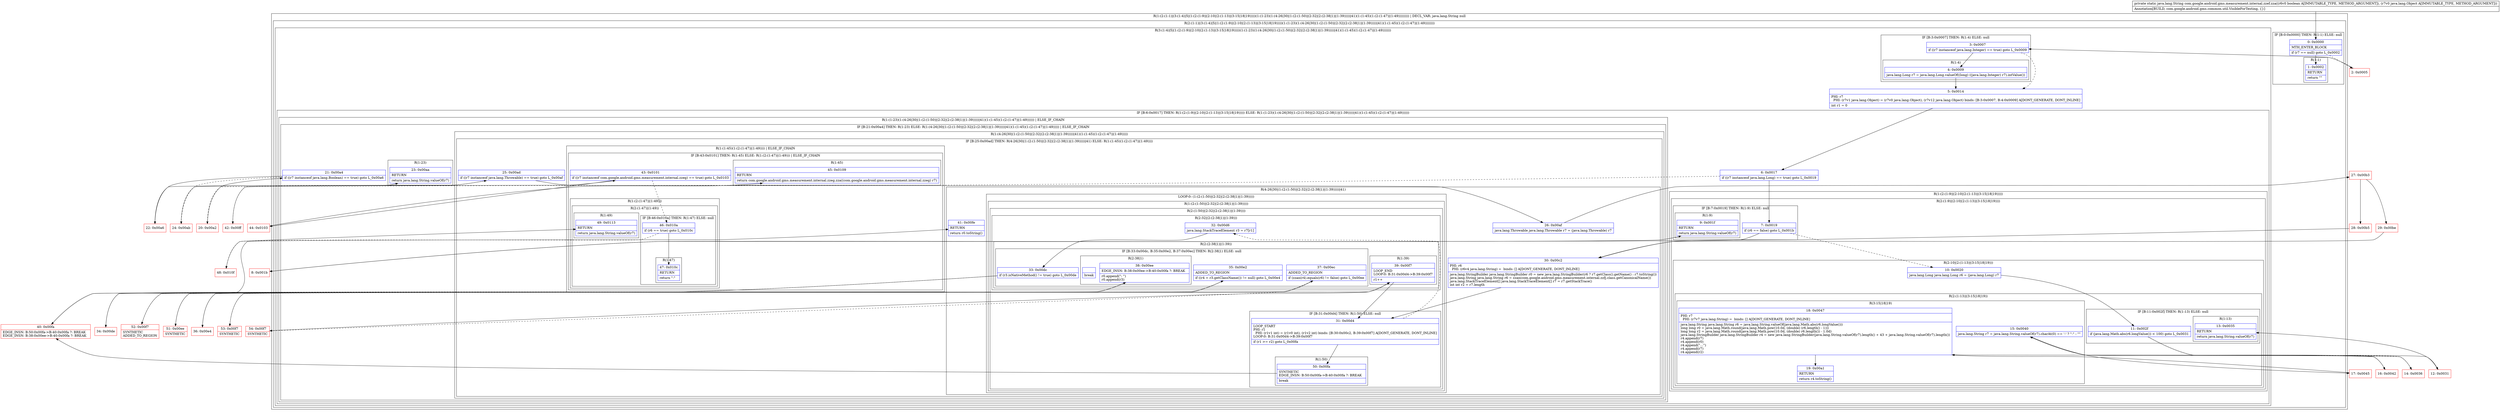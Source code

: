 digraph "CFG forcom.google.android.gms.measurement.internal.zzef.zza(ZLjava\/lang\/Object;)Ljava\/lang\/String;" {
subgraph cluster_Region_659903737 {
label = "R(1:(2:(1:1)|(3:(1:4)|5|(1:(2:(1:9)|(2:10|(2:(1:13)|(3:15|18|19)))))(1:(1:23)(1:(4:26|30|(1:(2:(1:50)|(2:32|(2:(2:38|1)|(1:39)))))|41)(1:(1:45)(1:(2:(1:47)|(1:49))))))))) | DECL_VAR: java.lang.String null\l";
node [shape=record,color=blue];
subgraph cluster_Region_1613841987 {
label = "R(2:(1:1)|(3:(1:4)|5|(1:(2:(1:9)|(2:10|(2:(1:13)|(3:15|18|19)))))(1:(1:23)(1:(4:26|30|(1:(2:(1:50)|(2:32|(2:(2:38|1)|(1:39)))))|41)(1:(1:45)(1:(2:(1:47)|(1:49))))))))";
node [shape=record,color=blue];
subgraph cluster_IfRegion_371089234 {
label = "IF [B:0:0x0000] THEN: R(1:1) ELSE: null";
node [shape=record,color=blue];
Node_0 [shape=record,label="{0\:\ 0x0000|MTH_ENTER_BLOCK\l|if (r7 == null) goto L_0x0002\l}"];
subgraph cluster_Region_1737361632 {
label = "R(1:1)";
node [shape=record,color=blue];
Node_1 [shape=record,label="{1\:\ 0x0002|RETURN\l|return \"\"\l}"];
}
}
subgraph cluster_Region_163933782 {
label = "R(3:(1:4)|5|(1:(2:(1:9)|(2:10|(2:(1:13)|(3:15|18|19)))))(1:(1:23)(1:(4:26|30|(1:(2:(1:50)|(2:32|(2:(2:38|1)|(1:39)))))|41)(1:(1:45)(1:(2:(1:47)|(1:49)))))))";
node [shape=record,color=blue];
subgraph cluster_IfRegion_1794206324 {
label = "IF [B:3:0x0007] THEN: R(1:4) ELSE: null";
node [shape=record,color=blue];
Node_3 [shape=record,label="{3\:\ 0x0007|if ((r7 instanceof java.lang.Integer) == true) goto L_0x0009\l}"];
subgraph cluster_Region_9972279 {
label = "R(1:4)";
node [shape=record,color=blue];
Node_4 [shape=record,label="{4\:\ 0x0009|java.lang.Long r7 = java.lang.Long.valueOf((long) ((java.lang.Integer) r7).intValue())\l}"];
}
}
Node_5 [shape=record,label="{5\:\ 0x0014|PHI: r7 \l  PHI: (r7v1 java.lang.Object) = (r7v0 java.lang.Object), (r7v12 java.lang.Object) binds: [B:3:0x0007, B:4:0x0009] A[DONT_GENERATE, DONT_INLINE]\l|int r1 = 0\l}"];
subgraph cluster_IfRegion_1687687609 {
label = "IF [B:6:0x0017] THEN: R(1:(2:(1:9)|(2:10|(2:(1:13)|(3:15|18|19))))) ELSE: R(1:(1:23)(1:(4:26|30|(1:(2:(1:50)|(2:32|(2:(2:38|1)|(1:39)))))|41)(1:(1:45)(1:(2:(1:47)|(1:49))))))";
node [shape=record,color=blue];
Node_6 [shape=record,label="{6\:\ 0x0017|if ((r7 instanceof java.lang.Long) == true) goto L_0x0019\l}"];
subgraph cluster_Region_1934023874 {
label = "R(1:(2:(1:9)|(2:10|(2:(1:13)|(3:15|18|19)))))";
node [shape=record,color=blue];
subgraph cluster_Region_310753812 {
label = "R(2:(1:9)|(2:10|(2:(1:13)|(3:15|18|19))))";
node [shape=record,color=blue];
subgraph cluster_IfRegion_1393419233 {
label = "IF [B:7:0x0019] THEN: R(1:9) ELSE: null";
node [shape=record,color=blue];
Node_7 [shape=record,label="{7\:\ 0x0019|if (r6 == false) goto L_0x001b\l}"];
subgraph cluster_Region_2008819168 {
label = "R(1:9)";
node [shape=record,color=blue];
Node_9 [shape=record,label="{9\:\ 0x001f|RETURN\l|return java.lang.String.valueOf(r7)\l}"];
}
}
subgraph cluster_Region_1917680607 {
label = "R(2:10|(2:(1:13)|(3:15|18|19)))";
node [shape=record,color=blue];
Node_10 [shape=record,label="{10\:\ 0x0020|java.lang.Long java.lang.Long r6 = (java.lang.Long) r7\l}"];
subgraph cluster_Region_844715801 {
label = "R(2:(1:13)|(3:15|18|19))";
node [shape=record,color=blue];
subgraph cluster_IfRegion_565732718 {
label = "IF [B:11:0x002f] THEN: R(1:13) ELSE: null";
node [shape=record,color=blue];
Node_11 [shape=record,label="{11\:\ 0x002f|if (java.lang.Math.abs(r6.longValue()) \< 100) goto L_0x0031\l}"];
subgraph cluster_Region_221449820 {
label = "R(1:13)";
node [shape=record,color=blue];
Node_13 [shape=record,label="{13\:\ 0x0035|RETURN\l|return java.lang.String.valueOf(r7)\l}"];
}
}
subgraph cluster_Region_267745480 {
label = "R(3:15|18|19)";
node [shape=record,color=blue];
Node_15 [shape=record,label="{15\:\ 0x0040|java.lang.String r7 = java.lang.String.valueOf(r7).charAt(0) == '\-' ? \"\-\" : \"\"\l}"];
Node_18 [shape=record,label="{18\:\ 0x0047|PHI: r7 \l  PHI: (r7v7 java.lang.String) =  binds: [] A[DONT_GENERATE, DONT_INLINE]\l|java.lang.String java.lang.String r6 = java.lang.String.valueOf(java.lang.Math.abs(r6.longValue()))\llong long r0 = java.lang.Math.round(java.lang.Math.pow(10.0d, (double) (r6.length() \- 1)))\llong long r2 = java.lang.Math.round(java.lang.Math.pow(10.0d, (double) r6.length()) \- 1.0d)\ljava.lang.StringBuilder java.lang.StringBuilder r4 = new java.lang.StringBuilder(java.lang.String.valueOf(r7).length() + 43 + java.lang.String.valueOf(r7).length())\lr4.append(r7)\lr4.append(r0)\lr4.append(\"...\")\lr4.append(r7)\lr4.append(r2)\l}"];
Node_19 [shape=record,label="{19\:\ 0x00a1|RETURN\l|return r4.toString()\l}"];
}
}
}
}
}
subgraph cluster_Region_824043248 {
label = "R(1:(1:23)(1:(4:26|30|(1:(2:(1:50)|(2:32|(2:(2:38|1)|(1:39)))))|41)(1:(1:45)(1:(2:(1:47)|(1:49)))))) | ELSE_IF_CHAIN\l";
node [shape=record,color=blue];
subgraph cluster_IfRegion_664290838 {
label = "IF [B:21:0x00a4] THEN: R(1:23) ELSE: R(1:(4:26|30|(1:(2:(1:50)|(2:32|(2:(2:38|1)|(1:39)))))|41)(1:(1:45)(1:(2:(1:47)|(1:49))))) | ELSE_IF_CHAIN\l";
node [shape=record,color=blue];
Node_21 [shape=record,label="{21\:\ 0x00a4|if ((r7 instanceof java.lang.Boolean) == true) goto L_0x00a6\l}"];
subgraph cluster_Region_1593912419 {
label = "R(1:23)";
node [shape=record,color=blue];
Node_23 [shape=record,label="{23\:\ 0x00aa|RETURN\l|return java.lang.String.valueOf(r7)\l}"];
}
subgraph cluster_Region_1247123505 {
label = "R(1:(4:26|30|(1:(2:(1:50)|(2:32|(2:(2:38|1)|(1:39)))))|41)(1:(1:45)(1:(2:(1:47)|(1:49)))))";
node [shape=record,color=blue];
subgraph cluster_IfRegion_337759725 {
label = "IF [B:25:0x00ad] THEN: R(4:26|30|(1:(2:(1:50)|(2:32|(2:(2:38|1)|(1:39)))))|41) ELSE: R(1:(1:45)(1:(2:(1:47)|(1:49))))";
node [shape=record,color=blue];
Node_25 [shape=record,label="{25\:\ 0x00ad|if ((r7 instanceof java.lang.Throwable) == true) goto L_0x00af\l}"];
subgraph cluster_Region_1360021198 {
label = "R(4:26|30|(1:(2:(1:50)|(2:32|(2:(2:38|1)|(1:39)))))|41)";
node [shape=record,color=blue];
Node_26 [shape=record,label="{26\:\ 0x00af|java.lang.Throwable java.lang.Throwable r7 = (java.lang.Throwable) r7\l}"];
Node_30 [shape=record,label="{30\:\ 0x00c2|PHI: r6 \l  PHI: (r6v4 java.lang.String) =  binds: [] A[DONT_GENERATE, DONT_INLINE]\l|java.lang.StringBuilder java.lang.StringBuilder r0 = new java.lang.StringBuilder(r6 ? r7.getClass().getName() : r7.toString())\ljava.lang.String java.lang.String r6 = zzan(com.google.android.gms.measurement.internal.zzfj.class.getCanonicalName())\ljava.lang.StackTraceElement[] java.lang.StackTraceElement[] r7 = r7.getStackTrace()\lint int r2 = r7.length\l}"];
subgraph cluster_LoopRegion_1911325065 {
label = "LOOP:0: (1:(2:(1:50)|(2:32|(2:(2:38|1)|(1:39)))))";
node [shape=record,color=blue];
subgraph cluster_Region_660130275 {
label = "R(1:(2:(1:50)|(2:32|(2:(2:38|1)|(1:39)))))";
node [shape=record,color=blue];
subgraph cluster_Region_1101678889 {
label = "R(2:(1:50)|(2:32|(2:(2:38|1)|(1:39))))";
node [shape=record,color=blue];
subgraph cluster_IfRegion_1940818006 {
label = "IF [B:31:0x00d4] THEN: R(1:50) ELSE: null";
node [shape=record,color=blue];
Node_31 [shape=record,label="{31\:\ 0x00d4|LOOP_START\lPHI: r1 \l  PHI: (r1v1 int) = (r1v0 int), (r1v2 int) binds: [B:30:0x00c2, B:39:0x00f7] A[DONT_GENERATE, DONT_INLINE]\lLOOP:0: B:31:0x00d4\-\>B:39:0x00f7\l|if (r1 \>= r2) goto L_0x00fa\l}"];
subgraph cluster_Region_1535027796 {
label = "R(1:50)";
node [shape=record,color=blue];
Node_50 [shape=record,label="{50\:\ 0x00fa|SYNTHETIC\lEDGE_INSN: B:50:0x00fa\-\>B:40:0x00fa ?: BREAK  \l|break\l}"];
}
}
subgraph cluster_Region_1929720102 {
label = "R(2:32|(2:(2:38|1)|(1:39)))";
node [shape=record,color=blue];
Node_32 [shape=record,label="{32\:\ 0x00d6|java.lang.StackTraceElement r3 = r7[r1]\l}"];
subgraph cluster_Region_1309382779 {
label = "R(2:(2:38|1)|(1:39))";
node [shape=record,color=blue];
subgraph cluster_IfRegion_672916475 {
label = "IF [B:33:0x00dc, B:35:0x00e2, B:37:0x00ec] THEN: R(2:38|1) ELSE: null";
node [shape=record,color=blue];
Node_33 [shape=record,label="{33\:\ 0x00dc|if (r3.isNativeMethod() != true) goto L_0x00de\l}"];
Node_35 [shape=record,label="{35\:\ 0x00e2|ADDED_TO_REGION\l|if ((r4 = r3.getClassName()) != null) goto L_0x00e4\l}"];
Node_37 [shape=record,label="{37\:\ 0x00ec|ADDED_TO_REGION\l|if (zzan(r4).equals(r6) != false) goto L_0x00ee\l}"];
subgraph cluster_Region_795882107 {
label = "R(2:38|1)";
node [shape=record,color=blue];
Node_38 [shape=record,label="{38\:\ 0x00ee|EDGE_INSN: B:38:0x00ee\-\>B:40:0x00fa ?: BREAK  \l|r0.append(\": \")\lr0.append(r3)\l}"];
Node_InsnContainer_805132168 [shape=record,label="{|break\l}"];
}
}
subgraph cluster_Region_819583223 {
label = "R(1:39)";
node [shape=record,color=blue];
Node_39 [shape=record,label="{39\:\ 0x00f7|LOOP_END\lLOOP:0: B:31:0x00d4\-\>B:39:0x00f7\l|r1++\l}"];
}
}
}
}
}
}
Node_41 [shape=record,label="{41\:\ 0x00fe|RETURN\l|return r0.toString()\l}"];
}
subgraph cluster_Region_1007525983 {
label = "R(1:(1:45)(1:(2:(1:47)|(1:49)))) | ELSE_IF_CHAIN\l";
node [shape=record,color=blue];
subgraph cluster_IfRegion_303010176 {
label = "IF [B:43:0x0101] THEN: R(1:45) ELSE: R(1:(2:(1:47)|(1:49))) | ELSE_IF_CHAIN\l";
node [shape=record,color=blue];
Node_43 [shape=record,label="{43\:\ 0x0101|if ((r7 instanceof com.google.android.gms.measurement.internal.zzeg) == true) goto L_0x0103\l}"];
subgraph cluster_Region_13962234 {
label = "R(1:45)";
node [shape=record,color=blue];
Node_45 [shape=record,label="{45\:\ 0x0109|RETURN\l|return com.google.android.gms.measurement.internal.zzeg.zza((com.google.android.gms.measurement.internal.zzeg) r7)\l}"];
}
subgraph cluster_Region_1171344767 {
label = "R(1:(2:(1:47)|(1:49)))";
node [shape=record,color=blue];
subgraph cluster_Region_336528066 {
label = "R(2:(1:47)|(1:49))";
node [shape=record,color=blue];
subgraph cluster_IfRegion_2053247570 {
label = "IF [B:46:0x010a] THEN: R(1:47) ELSE: null";
node [shape=record,color=blue];
Node_46 [shape=record,label="{46\:\ 0x010a|if (r6 == true) goto L_0x010c\l}"];
subgraph cluster_Region_1388338239 {
label = "R(1:47)";
node [shape=record,color=blue];
Node_47 [shape=record,label="{47\:\ 0x010c|RETURN\l|return \"\-\"\l}"];
}
}
subgraph cluster_Region_490031533 {
label = "R(1:49)";
node [shape=record,color=blue];
Node_49 [shape=record,label="{49\:\ 0x0113|RETURN\l|return java.lang.String.valueOf(r7)\l}"];
}
}
}
}
}
}
}
}
}
}
}
}
}
Node_2 [shape=record,color=red,label="{2\:\ 0x0005}"];
Node_8 [shape=record,color=red,label="{8\:\ 0x001b}"];
Node_12 [shape=record,color=red,label="{12\:\ 0x0031}"];
Node_14 [shape=record,color=red,label="{14\:\ 0x0036}"];
Node_16 [shape=record,color=red,label="{16\:\ 0x0042}"];
Node_17 [shape=record,color=red,label="{17\:\ 0x0045}"];
Node_20 [shape=record,color=red,label="{20\:\ 0x00a2}"];
Node_22 [shape=record,color=red,label="{22\:\ 0x00a6}"];
Node_24 [shape=record,color=red,label="{24\:\ 0x00ab}"];
Node_27 [shape=record,color=red,label="{27\:\ 0x00b3}"];
Node_28 [shape=record,color=red,label="{28\:\ 0x00b5}"];
Node_29 [shape=record,color=red,label="{29\:\ 0x00be}"];
Node_34 [shape=record,color=red,label="{34\:\ 0x00de}"];
Node_36 [shape=record,color=red,label="{36\:\ 0x00e4}"];
Node_40 [shape=record,color=red,label="{40\:\ 0x00fa|EDGE_INSN: B:50:0x00fa\-\>B:40:0x00fa ?: BREAK  \lEDGE_INSN: B:38:0x00ee\-\>B:40:0x00fa ?: BREAK  \l}"];
Node_42 [shape=record,color=red,label="{42\:\ 0x00ff}"];
Node_44 [shape=record,color=red,label="{44\:\ 0x0103}"];
Node_48 [shape=record,color=red,label="{48\:\ 0x010f}"];
Node_51 [shape=record,color=red,label="{51\:\ 0x00ee|SYNTHETIC\l}"];
Node_52 [shape=record,color=red,label="{52\:\ 0x00f7|SYNTHETIC\lADDED_TO_REGION\l}"];
Node_53 [shape=record,color=red,label="{53\:\ 0x00f7|SYNTHETIC\l}"];
Node_54 [shape=record,color=red,label="{54\:\ 0x00f7|SYNTHETIC\l}"];
MethodNode[shape=record,label="{private static java.lang.String com.google.android.gms.measurement.internal.zzef.zza((r6v0 boolean A[IMMUTABLE_TYPE, METHOD_ARGUMENT]), (r7v0 java.lang.Object A[IMMUTABLE_TYPE, METHOD_ARGUMENT]))  | Annotation[BUILD, com.google.android.gms.common.util.VisibleForTesting, \{\}]\l}"];
MethodNode -> Node_0;
Node_0 -> Node_1;
Node_0 -> Node_2[style=dashed];
Node_3 -> Node_4;
Node_3 -> Node_5[style=dashed];
Node_4 -> Node_5;
Node_5 -> Node_6;
Node_6 -> Node_7;
Node_6 -> Node_20[style=dashed];
Node_7 -> Node_8;
Node_7 -> Node_10[style=dashed];
Node_10 -> Node_11;
Node_11 -> Node_12;
Node_11 -> Node_14[style=dashed];
Node_15 -> Node_16;
Node_15 -> Node_17;
Node_18 -> Node_19;
Node_21 -> Node_22;
Node_21 -> Node_24[style=dashed];
Node_25 -> Node_26;
Node_25 -> Node_42[style=dashed];
Node_26 -> Node_27;
Node_30 -> Node_31;
Node_31 -> Node_32[style=dashed];
Node_31 -> Node_50;
Node_50 -> Node_40;
Node_32 -> Node_33;
Node_33 -> Node_34;
Node_33 -> Node_52[style=dashed];
Node_35 -> Node_36;
Node_35 -> Node_53[style=dashed];
Node_37 -> Node_51;
Node_37 -> Node_54[style=dashed];
Node_38 -> Node_40;
Node_39 -> Node_31;
Node_43 -> Node_44;
Node_43 -> Node_46[style=dashed];
Node_46 -> Node_47;
Node_46 -> Node_48[style=dashed];
Node_2 -> Node_3;
Node_8 -> Node_9;
Node_12 -> Node_13;
Node_14 -> Node_15;
Node_16 -> Node_18;
Node_17 -> Node_18;
Node_20 -> Node_21;
Node_22 -> Node_23;
Node_24 -> Node_25;
Node_27 -> Node_28;
Node_27 -> Node_29;
Node_28 -> Node_30;
Node_29 -> Node_30;
Node_34 -> Node_35;
Node_36 -> Node_37;
Node_40 -> Node_41;
Node_42 -> Node_43;
Node_44 -> Node_45;
Node_48 -> Node_49;
Node_51 -> Node_38;
Node_52 -> Node_39;
Node_53 -> Node_39;
Node_54 -> Node_39;
}

